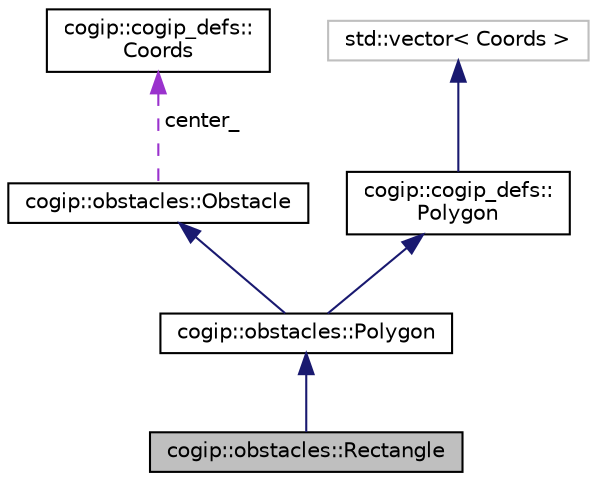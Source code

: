 digraph "cogip::obstacles::Rectangle"
{
 // LATEX_PDF_SIZE
  bgcolor="transparent";
  edge [fontname="Helvetica",fontsize="10",labelfontname="Helvetica",labelfontsize="10"];
  node [fontname="Helvetica",fontsize="10",shape=record];
  Node1 [label="cogip::obstacles::Rectangle",height=0.2,width=0.4,color="black", fillcolor="grey75", style="filled", fontcolor="black",tooltip="A rectangle obstacle which inherits from Obstacle."];
  Node2 -> Node1 [dir="back",color="midnightblue",fontsize="10",style="solid",fontname="Helvetica"];
  Node2 [label="cogip::obstacles::Polygon",height=0.2,width=0.4,color="black",URL="$classcogip_1_1obstacles_1_1Polygon.html",tooltip="A polygon obstacle defined by the list of points."];
  Node3 -> Node2 [dir="back",color="midnightblue",fontsize="10",style="solid",fontname="Helvetica"];
  Node3 [label="cogip::obstacles::Obstacle",height=0.2,width=0.4,color="black",URL="$classcogip_1_1obstacles_1_1Obstacle.html",tooltip="An obstacle used to detect and avoid collisions."];
  Node4 -> Node3 [dir="back",color="darkorchid3",fontsize="10",style="dashed",label=" center_" ,fontname="Helvetica"];
  Node4 [label="cogip::cogip_defs::\lCoords",height=0.2,width=0.4,color="black",URL="$classcogip_1_1cogip__defs_1_1Coords.html",tooltip="Absolute coordinates along X and Y axis."];
  Node5 -> Node2 [dir="back",color="midnightblue",fontsize="10",style="solid",fontname="Helvetica"];
  Node5 [label="cogip::cogip_defs::\lPolygon",height=0.2,width=0.4,color="black",URL="$classcogip_1_1cogip__defs_1_1Polygon.html",tooltip="A polygon defined by a list of coordinates."];
  Node6 -> Node5 [dir="back",color="midnightblue",fontsize="10",style="solid",fontname="Helvetica"];
  Node6 [label="std::vector\< Coords \>",height=0.2,width=0.4,color="grey75",tooltip=" "];
}
